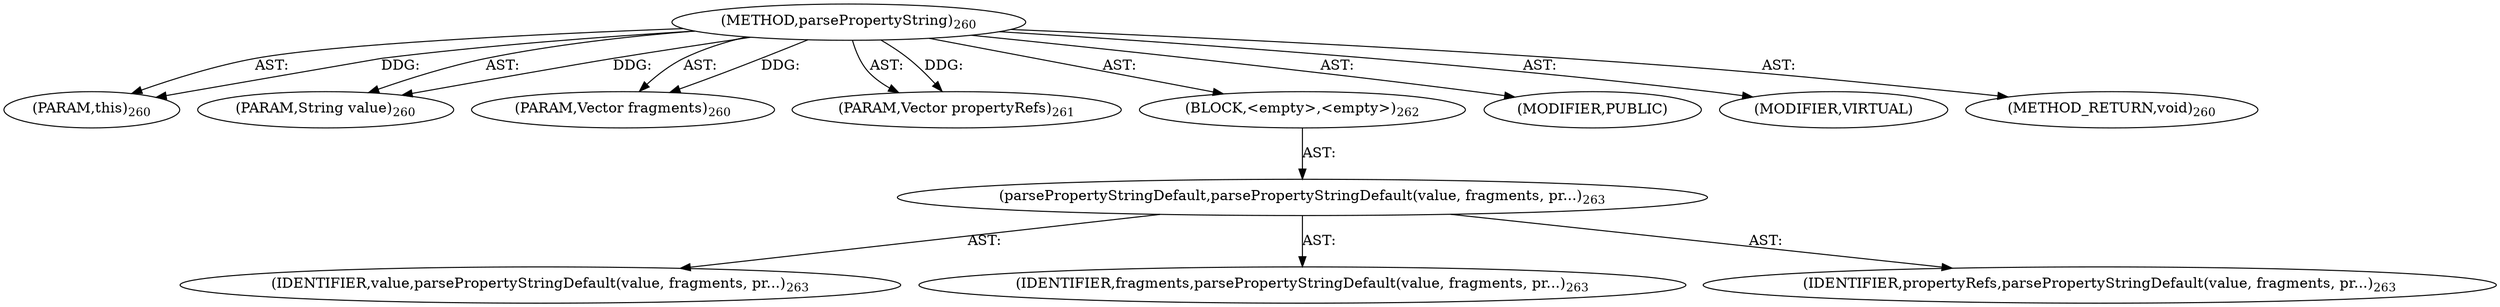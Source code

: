 digraph "parsePropertyString" {  
"111669149703" [label = <(METHOD,parsePropertyString)<SUB>260</SUB>> ]
"115964117017" [label = <(PARAM,this)<SUB>260</SUB>> ]
"115964117018" [label = <(PARAM,String value)<SUB>260</SUB>> ]
"115964117019" [label = <(PARAM,Vector fragments)<SUB>260</SUB>> ]
"115964117020" [label = <(PARAM,Vector propertyRefs)<SUB>261</SUB>> ]
"25769803790" [label = <(BLOCK,&lt;empty&gt;,&lt;empty&gt;)<SUB>262</SUB>> ]
"30064771121" [label = <(parsePropertyStringDefault,parsePropertyStringDefault(value, fragments, pr...)<SUB>263</SUB>> ]
"68719476792" [label = <(IDENTIFIER,value,parsePropertyStringDefault(value, fragments, pr...)<SUB>263</SUB>> ]
"68719476793" [label = <(IDENTIFIER,fragments,parsePropertyStringDefault(value, fragments, pr...)<SUB>263</SUB>> ]
"68719476794" [label = <(IDENTIFIER,propertyRefs,parsePropertyStringDefault(value, fragments, pr...)<SUB>263</SUB>> ]
"133143986195" [label = <(MODIFIER,PUBLIC)> ]
"133143986196" [label = <(MODIFIER,VIRTUAL)> ]
"128849018887" [label = <(METHOD_RETURN,void)<SUB>260</SUB>> ]
  "111669149703" -> "115964117017"  [ label = "AST: "] 
  "111669149703" -> "115964117018"  [ label = "AST: "] 
  "111669149703" -> "115964117019"  [ label = "AST: "] 
  "111669149703" -> "115964117020"  [ label = "AST: "] 
  "111669149703" -> "25769803790"  [ label = "AST: "] 
  "111669149703" -> "133143986195"  [ label = "AST: "] 
  "111669149703" -> "133143986196"  [ label = "AST: "] 
  "111669149703" -> "128849018887"  [ label = "AST: "] 
  "25769803790" -> "30064771121"  [ label = "AST: "] 
  "30064771121" -> "68719476792"  [ label = "AST: "] 
  "30064771121" -> "68719476793"  [ label = "AST: "] 
  "30064771121" -> "68719476794"  [ label = "AST: "] 
  "111669149703" -> "115964117017"  [ label = "DDG: "] 
  "111669149703" -> "115964117018"  [ label = "DDG: "] 
  "111669149703" -> "115964117019"  [ label = "DDG: "] 
  "111669149703" -> "115964117020"  [ label = "DDG: "] 
}
